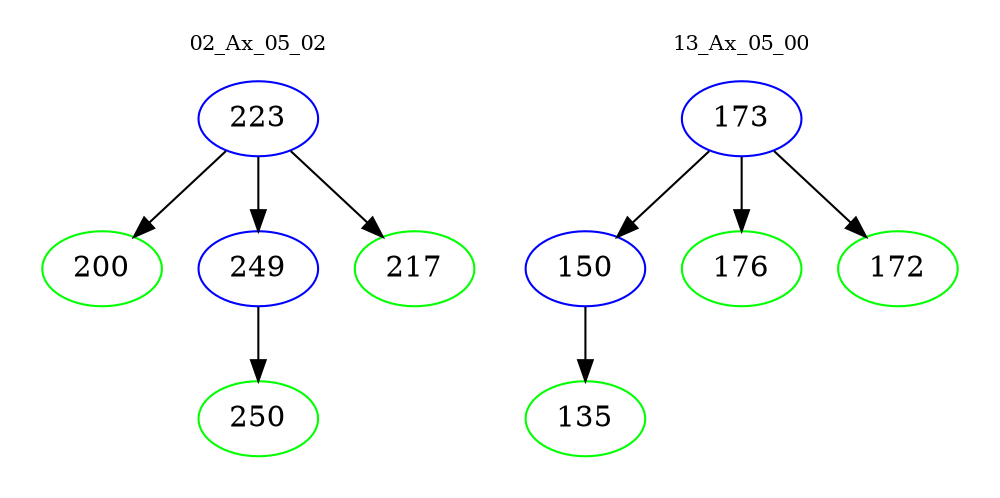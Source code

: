 digraph{
subgraph cluster_0 {
color = white
label = "02_Ax_05_02";
fontsize=10;
T0_223 [label="223", color="blue"]
T0_223 -> T0_200 [color="black"]
T0_200 [label="200", color="green"]
T0_223 -> T0_249 [color="black"]
T0_249 [label="249", color="blue"]
T0_249 -> T0_250 [color="black"]
T0_250 [label="250", color="green"]
T0_223 -> T0_217 [color="black"]
T0_217 [label="217", color="green"]
}
subgraph cluster_1 {
color = white
label = "13_Ax_05_00";
fontsize=10;
T1_173 [label="173", color="blue"]
T1_173 -> T1_150 [color="black"]
T1_150 [label="150", color="blue"]
T1_150 -> T1_135 [color="black"]
T1_135 [label="135", color="green"]
T1_173 -> T1_176 [color="black"]
T1_176 [label="176", color="green"]
T1_173 -> T1_172 [color="black"]
T1_172 [label="172", color="green"]
}
}
